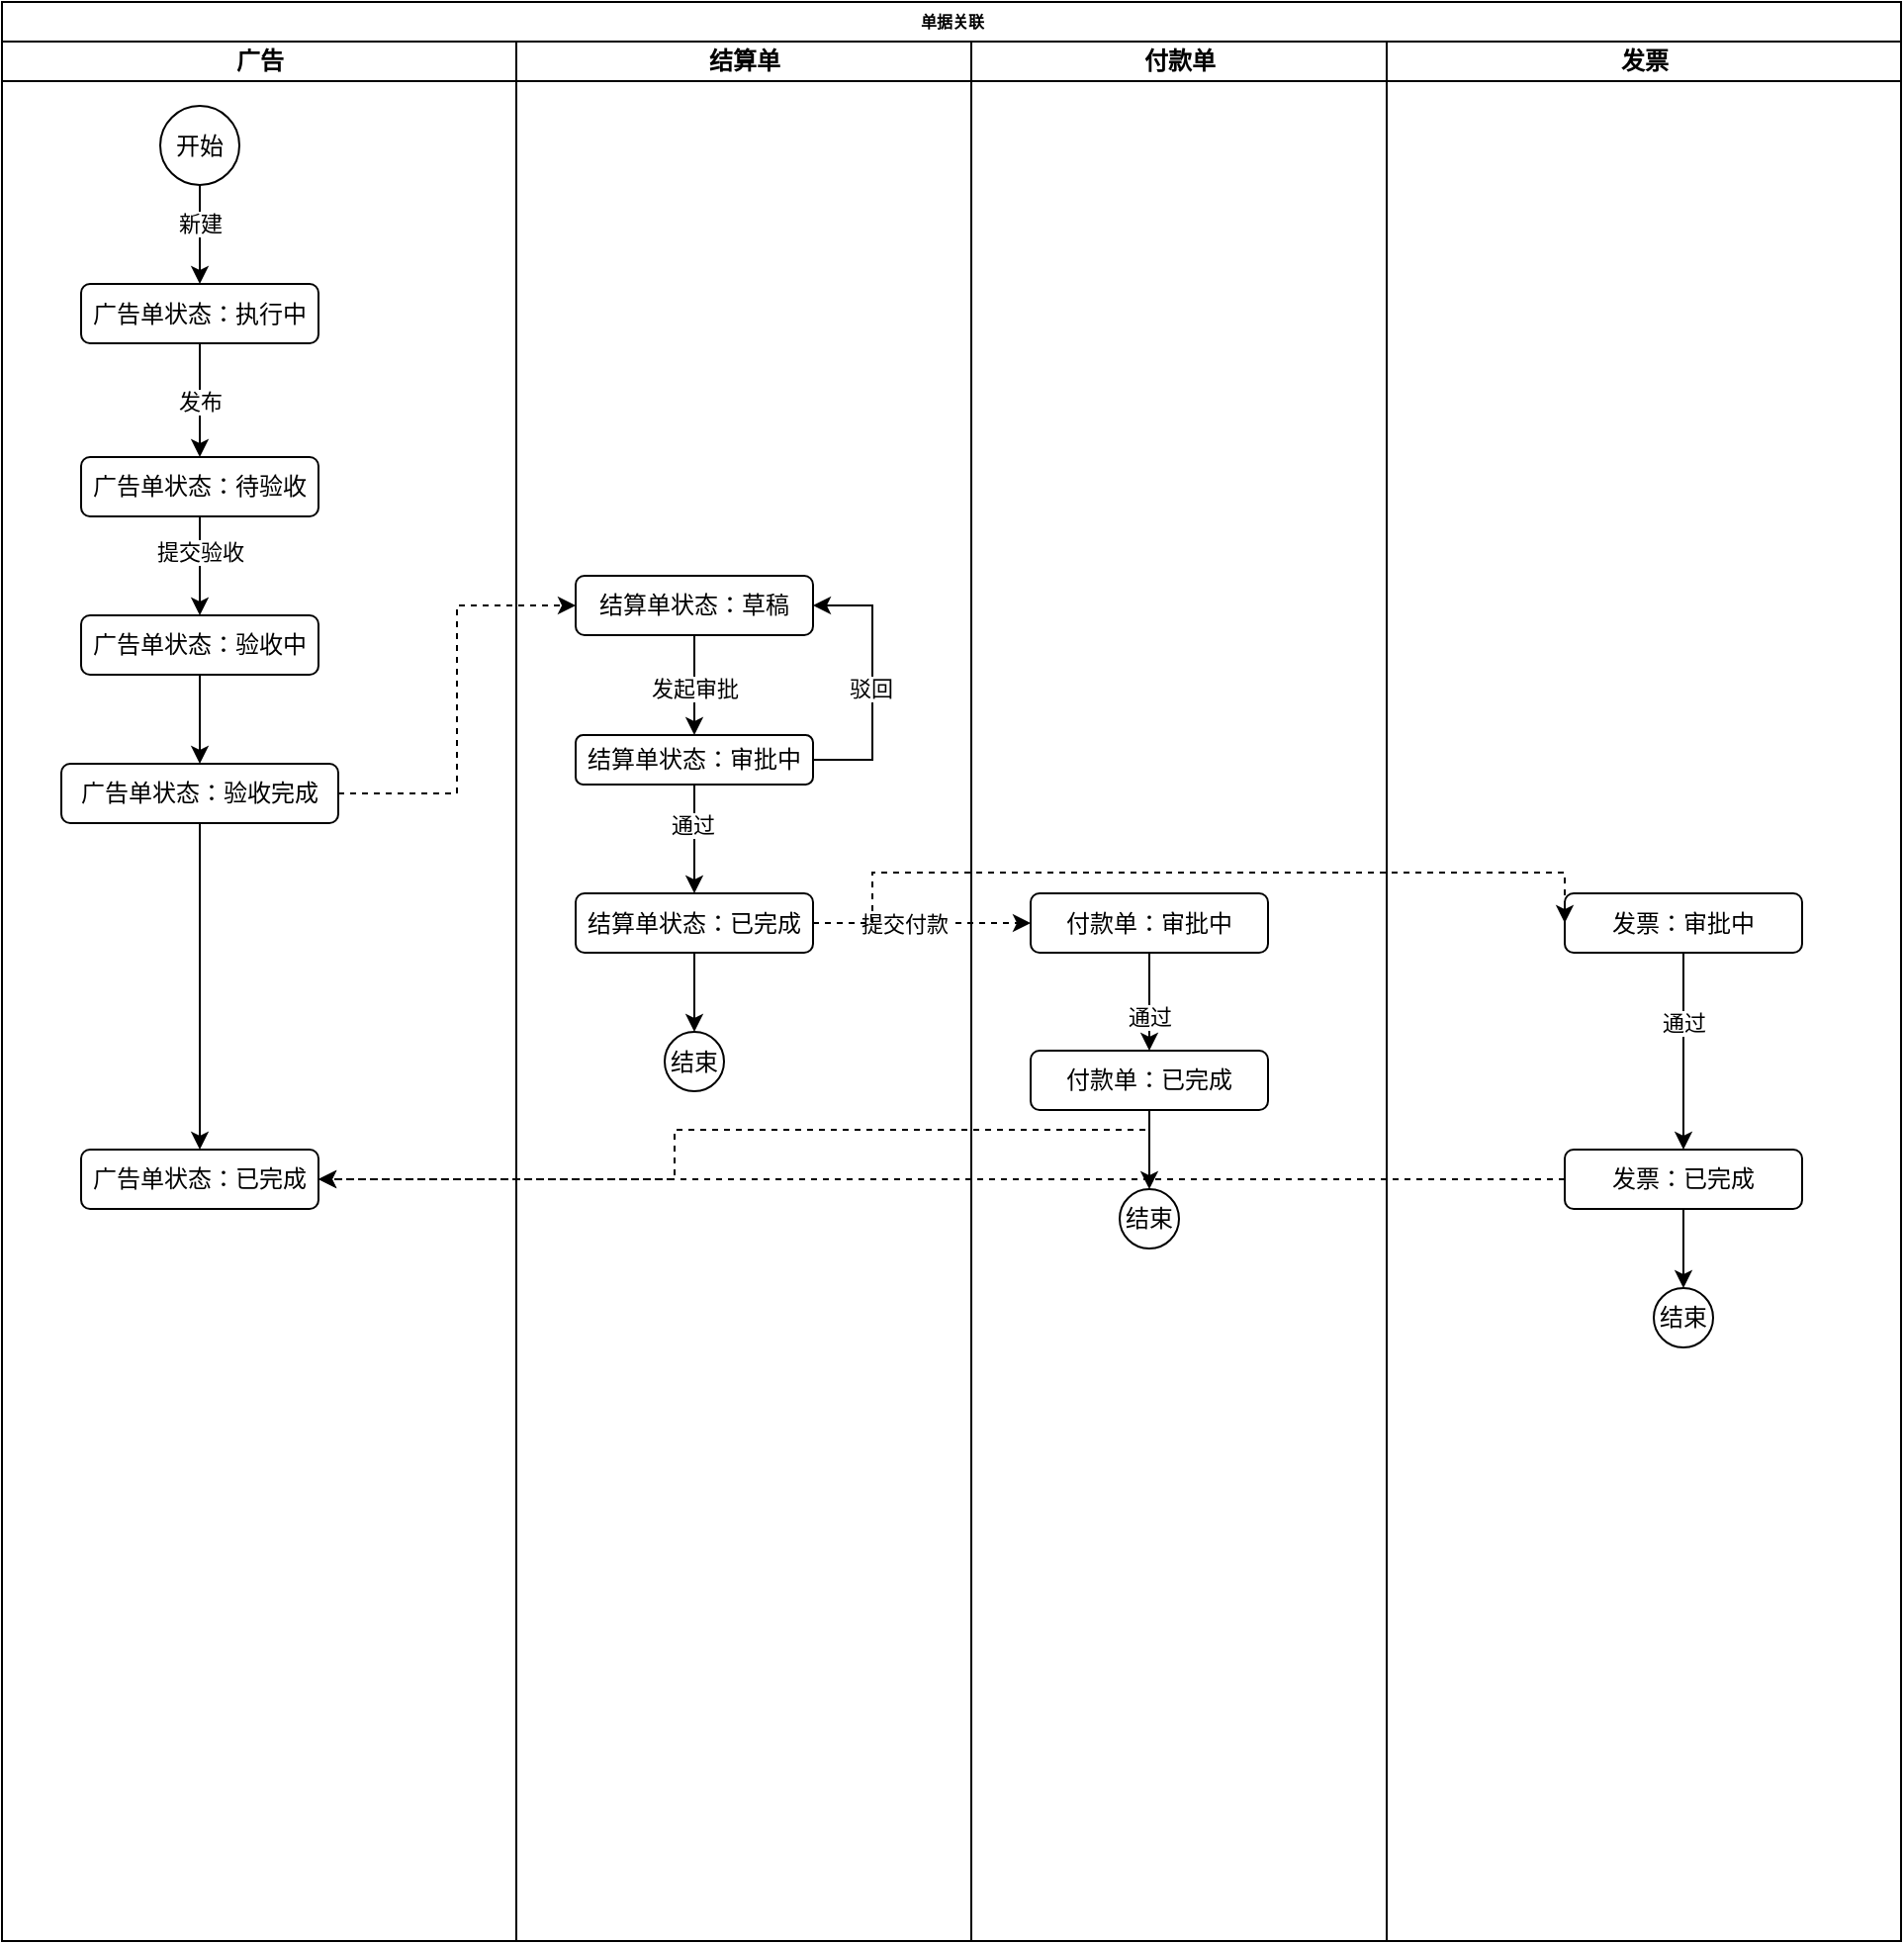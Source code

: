 <mxfile version="15.5.7" type="github">
  <diagram name="Page-1" id="74e2e168-ea6b-b213-b513-2b3c1d86103e">
    <mxGraphModel dx="1924" dy="1019" grid="1" gridSize="10" guides="1" tooltips="1" connect="1" arrows="1" fold="1" page="1" pageScale="1" pageWidth="1100" pageHeight="850" math="0" shadow="0">
      <root>
        <mxCell id="0" />
        <mxCell id="1" parent="0" />
        <mxCell id="77e6c97f196da883-1" value="单据关联" style="swimlane;html=1;childLayout=stackLayout;startSize=20;rounded=0;shadow=0;labelBackgroundColor=none;strokeWidth=1;fontFamily=Verdana;fontSize=8;align=center;" parent="1" vertex="1">
          <mxGeometry x="70" y="40" width="960" height="980" as="geometry" />
        </mxCell>
        <mxCell id="77e6c97f196da883-2" value="广告" style="swimlane;html=1;startSize=20;" parent="77e6c97f196da883-1" vertex="1">
          <mxGeometry y="20" width="260" height="960" as="geometry" />
        </mxCell>
        <mxCell id="aBmIKwotE1516bp-mT_H-89" value="开始" style="ellipse;whiteSpace=wrap;html=1;aspect=fixed;" parent="77e6c97f196da883-2" vertex="1">
          <mxGeometry x="80" y="32.5" width="40" height="40" as="geometry" />
        </mxCell>
        <mxCell id="aBmIKwotE1516bp-mT_H-92" value="广告单状态：执行中" style="rounded=1;whiteSpace=wrap;html=1;" parent="77e6c97f196da883-2" vertex="1">
          <mxGeometry x="40" y="122.5" width="120" height="30" as="geometry" />
        </mxCell>
        <mxCell id="aBmIKwotE1516bp-mT_H-87" style="edgeStyle=orthogonalEdgeStyle;rounded=0;orthogonalLoop=1;jettySize=auto;html=1;" parent="77e6c97f196da883-2" source="aBmIKwotE1516bp-mT_H-89" target="aBmIKwotE1516bp-mT_H-92" edge="1">
          <mxGeometry relative="1" as="geometry" />
        </mxCell>
        <mxCell id="aBmIKwotE1516bp-mT_H-88" value="新建" style="edgeLabel;html=1;align=center;verticalAlign=middle;resizable=0;points=[];" parent="aBmIKwotE1516bp-mT_H-87" vertex="1" connectable="0">
          <mxGeometry x="0.305" relative="1" as="geometry">
            <mxPoint y="-13" as="offset" />
          </mxGeometry>
        </mxCell>
        <mxCell id="fGOAJabwBnxniOqew7rS-19" style="edgeStyle=orthogonalEdgeStyle;rounded=0;orthogonalLoop=1;jettySize=auto;html=1;" edge="1" parent="77e6c97f196da883-2" source="aBmIKwotE1516bp-mT_H-96" target="fGOAJabwBnxniOqew7rS-18">
          <mxGeometry relative="1" as="geometry" />
        </mxCell>
        <mxCell id="fGOAJabwBnxniOqew7rS-23" value="提交验收" style="edgeLabel;html=1;align=center;verticalAlign=middle;resizable=0;points=[];" vertex="1" connectable="0" parent="fGOAJabwBnxniOqew7rS-19">
          <mxGeometry x="-0.271" relative="1" as="geometry">
            <mxPoint as="offset" />
          </mxGeometry>
        </mxCell>
        <mxCell id="aBmIKwotE1516bp-mT_H-96" value="广告单状态：待验收" style="whiteSpace=wrap;html=1;rounded=1;" parent="77e6c97f196da883-2" vertex="1">
          <mxGeometry x="40" y="210" width="120" height="30" as="geometry" />
        </mxCell>
        <mxCell id="aBmIKwotE1516bp-mT_H-90" value="" style="edgeStyle=orthogonalEdgeStyle;rounded=0;orthogonalLoop=1;jettySize=auto;html=1;" parent="77e6c97f196da883-2" source="aBmIKwotE1516bp-mT_H-92" target="aBmIKwotE1516bp-mT_H-96" edge="1">
          <mxGeometry relative="1" as="geometry" />
        </mxCell>
        <mxCell id="aBmIKwotE1516bp-mT_H-91" value="发布" style="edgeLabel;html=1;align=center;verticalAlign=middle;resizable=0;points=[];" parent="aBmIKwotE1516bp-mT_H-90" vertex="1" connectable="0">
          <mxGeometry x="-0.255" relative="1" as="geometry">
            <mxPoint y="8" as="offset" />
          </mxGeometry>
        </mxCell>
        <mxCell id="aBmIKwotE1516bp-mT_H-98" value="广告单状态：已完成" style="whiteSpace=wrap;html=1;rounded=1;" parent="77e6c97f196da883-2" vertex="1">
          <mxGeometry x="40" y="560" width="120" height="30" as="geometry" />
        </mxCell>
        <mxCell id="fGOAJabwBnxniOqew7rS-21" style="edgeStyle=orthogonalEdgeStyle;rounded=0;orthogonalLoop=1;jettySize=auto;html=1;" edge="1" parent="77e6c97f196da883-2" source="fGOAJabwBnxniOqew7rS-16" target="aBmIKwotE1516bp-mT_H-98">
          <mxGeometry relative="1" as="geometry" />
        </mxCell>
        <mxCell id="fGOAJabwBnxniOqew7rS-16" value="广告单状态：验收完成" style="whiteSpace=wrap;html=1;rounded=1;" vertex="1" parent="77e6c97f196da883-2">
          <mxGeometry x="30" y="365" width="140" height="30" as="geometry" />
        </mxCell>
        <mxCell id="fGOAJabwBnxniOqew7rS-20" style="edgeStyle=orthogonalEdgeStyle;rounded=0;orthogonalLoop=1;jettySize=auto;html=1;" edge="1" parent="77e6c97f196da883-2" source="fGOAJabwBnxniOqew7rS-18" target="fGOAJabwBnxniOqew7rS-16">
          <mxGeometry relative="1" as="geometry" />
        </mxCell>
        <mxCell id="fGOAJabwBnxniOqew7rS-18" value="广告单状态：验收中" style="whiteSpace=wrap;html=1;rounded=1;" vertex="1" parent="77e6c97f196da883-2">
          <mxGeometry x="40" y="290" width="120" height="30" as="geometry" />
        </mxCell>
        <mxCell id="77e6c97f196da883-3" value="结算单" style="swimlane;html=1;startSize=20;" parent="77e6c97f196da883-1" vertex="1">
          <mxGeometry x="260" y="20" width="230" height="960" as="geometry">
            <mxRectangle x="250" y="20" width="30" height="730" as="alternateBounds" />
          </mxGeometry>
        </mxCell>
        <mxCell id="aBmIKwotE1516bp-mT_H-120" value="" style="edgeStyle=orthogonalEdgeStyle;rounded=0;orthogonalLoop=1;jettySize=auto;html=1;" parent="77e6c97f196da883-3" source="aBmIKwotE1516bp-mT_H-122" target="aBmIKwotE1516bp-mT_H-127" edge="1">
          <mxGeometry relative="1" as="geometry" />
        </mxCell>
        <mxCell id="aBmIKwotE1516bp-mT_H-121" value="发起审批" style="edgeLabel;html=1;align=center;verticalAlign=middle;resizable=0;points=[];" parent="aBmIKwotE1516bp-mT_H-120" vertex="1" connectable="0">
          <mxGeometry x="-0.255" relative="1" as="geometry">
            <mxPoint y="8" as="offset" />
          </mxGeometry>
        </mxCell>
        <mxCell id="aBmIKwotE1516bp-mT_H-122" value="结算单状态：草稿" style="rounded=1;whiteSpace=wrap;html=1;" parent="77e6c97f196da883-3" vertex="1">
          <mxGeometry x="30" y="270" width="120" height="30" as="geometry" />
        </mxCell>
        <mxCell id="aBmIKwotE1516bp-mT_H-123" style="edgeStyle=orthogonalEdgeStyle;rounded=0;orthogonalLoop=1;jettySize=auto;html=1;" parent="77e6c97f196da883-3" source="aBmIKwotE1516bp-mT_H-127" target="aBmIKwotE1516bp-mT_H-129" edge="1">
          <mxGeometry relative="1" as="geometry" />
        </mxCell>
        <mxCell id="aBmIKwotE1516bp-mT_H-124" value="通过" style="edgeLabel;html=1;align=center;verticalAlign=middle;resizable=0;points=[];" parent="aBmIKwotE1516bp-mT_H-123" vertex="1" connectable="0">
          <mxGeometry x="-0.275" y="-1" relative="1" as="geometry">
            <mxPoint as="offset" />
          </mxGeometry>
        </mxCell>
        <mxCell id="aBmIKwotE1516bp-mT_H-125" style="edgeStyle=orthogonalEdgeStyle;rounded=0;orthogonalLoop=1;jettySize=auto;html=1;entryX=1;entryY=0.5;entryDx=0;entryDy=0;" parent="77e6c97f196da883-3" source="aBmIKwotE1516bp-mT_H-127" target="aBmIKwotE1516bp-mT_H-122" edge="1">
          <mxGeometry relative="1" as="geometry">
            <Array as="points">
              <mxPoint x="180" y="363" />
              <mxPoint x="180" y="285" />
            </Array>
          </mxGeometry>
        </mxCell>
        <mxCell id="aBmIKwotE1516bp-mT_H-126" value="驳回" style="edgeLabel;html=1;align=center;verticalAlign=middle;resizable=0;points=[];" parent="aBmIKwotE1516bp-mT_H-125" vertex="1" connectable="0">
          <mxGeometry x="-0.194" y="1" relative="1" as="geometry">
            <mxPoint y="-11" as="offset" />
          </mxGeometry>
        </mxCell>
        <mxCell id="aBmIKwotE1516bp-mT_H-127" value="结算单状态：审批中" style="whiteSpace=wrap;html=1;rounded=1;" parent="77e6c97f196da883-3" vertex="1">
          <mxGeometry x="30" y="350.5" width="120" height="25" as="geometry" />
        </mxCell>
        <mxCell id="aBmIKwotE1516bp-mT_H-128" style="edgeStyle=orthogonalEdgeStyle;rounded=0;orthogonalLoop=1;jettySize=auto;html=1;entryX=0.5;entryY=0;entryDx=0;entryDy=0;" parent="77e6c97f196da883-3" source="aBmIKwotE1516bp-mT_H-129" target="aBmIKwotE1516bp-mT_H-130" edge="1">
          <mxGeometry relative="1" as="geometry" />
        </mxCell>
        <mxCell id="aBmIKwotE1516bp-mT_H-129" value="结算单状态：已完成" style="whiteSpace=wrap;html=1;rounded=1;" parent="77e6c97f196da883-3" vertex="1">
          <mxGeometry x="30" y="430.5" width="120" height="30" as="geometry" />
        </mxCell>
        <mxCell id="aBmIKwotE1516bp-mT_H-130" value="结束" style="ellipse;whiteSpace=wrap;html=1;aspect=fixed;" parent="77e6c97f196da883-3" vertex="1">
          <mxGeometry x="75" y="500.5" width="30" height="30" as="geometry" />
        </mxCell>
        <mxCell id="aBmIKwotE1516bp-mT_H-197" style="edgeStyle=orthogonalEdgeStyle;curved=0;rounded=1;sketch=0;orthogonalLoop=1;jettySize=auto;html=1;dashed=1;" parent="77e6c97f196da883-1" source="aBmIKwotE1516bp-mT_H-129" target="aBmIKwotE1516bp-mT_H-183" edge="1">
          <mxGeometry relative="1" as="geometry" />
        </mxCell>
        <mxCell id="fGOAJabwBnxniOqew7rS-13" value="提交付款" style="edgeLabel;html=1;align=center;verticalAlign=middle;resizable=0;points=[];" vertex="1" connectable="0" parent="aBmIKwotE1516bp-mT_H-197">
          <mxGeometry x="-0.172" relative="1" as="geometry">
            <mxPoint as="offset" />
          </mxGeometry>
        </mxCell>
        <mxCell id="aBmIKwotE1516bp-mT_H-145" value="付款单" style="swimlane;html=1;startSize=20;" parent="77e6c97f196da883-1" vertex="1">
          <mxGeometry x="490" y="20" width="210" height="960" as="geometry" />
        </mxCell>
        <mxCell id="aBmIKwotE1516bp-mT_H-193" style="edgeStyle=orthogonalEdgeStyle;curved=0;rounded=1;sketch=0;orthogonalLoop=1;jettySize=auto;html=1;" parent="aBmIKwotE1516bp-mT_H-145" source="aBmIKwotE1516bp-mT_H-183" target="aBmIKwotE1516bp-mT_H-190" edge="1">
          <mxGeometry relative="1" as="geometry" />
        </mxCell>
        <mxCell id="aBmIKwotE1516bp-mT_H-194" value="通过" style="edgeLabel;html=1;align=center;verticalAlign=middle;resizable=0;points=[];" parent="aBmIKwotE1516bp-mT_H-193" vertex="1" connectable="0">
          <mxGeometry x="0.294" relative="1" as="geometry">
            <mxPoint as="offset" />
          </mxGeometry>
        </mxCell>
        <mxCell id="aBmIKwotE1516bp-mT_H-183" value="付款单：审批中" style="rounded=1;whiteSpace=wrap;html=1;" parent="aBmIKwotE1516bp-mT_H-145" vertex="1">
          <mxGeometry x="30" y="430.5" width="120" height="30" as="geometry" />
        </mxCell>
        <mxCell id="aBmIKwotE1516bp-mT_H-190" value="付款单：已完成" style="whiteSpace=wrap;html=1;rounded=1;" parent="aBmIKwotE1516bp-mT_H-145" vertex="1">
          <mxGeometry x="30" y="510" width="120" height="30" as="geometry" />
        </mxCell>
        <mxCell id="aBmIKwotE1516bp-mT_H-191" value="结束" style="ellipse;whiteSpace=wrap;html=1;aspect=fixed;" parent="aBmIKwotE1516bp-mT_H-145" vertex="1">
          <mxGeometry x="75" y="580" width="30" height="30" as="geometry" />
        </mxCell>
        <mxCell id="aBmIKwotE1516bp-mT_H-189" style="edgeStyle=orthogonalEdgeStyle;rounded=0;orthogonalLoop=1;jettySize=auto;html=1;entryX=0.5;entryY=0;entryDx=0;entryDy=0;" parent="aBmIKwotE1516bp-mT_H-145" source="aBmIKwotE1516bp-mT_H-190" target="aBmIKwotE1516bp-mT_H-191" edge="1">
          <mxGeometry relative="1" as="geometry" />
        </mxCell>
        <mxCell id="77e6c97f196da883-5" value="发票" style="swimlane;html=1;startSize=20;" parent="77e6c97f196da883-1" vertex="1">
          <mxGeometry x="700" y="20" width="260" height="960" as="geometry">
            <mxRectangle x="650" y="20" width="30" height="730" as="alternateBounds" />
          </mxGeometry>
        </mxCell>
        <mxCell id="aBmIKwotE1516bp-mT_H-205" style="edgeStyle=orthogonalEdgeStyle;curved=0;rounded=1;sketch=0;orthogonalLoop=1;jettySize=auto;html=1;entryX=0.5;entryY=0;entryDx=0;entryDy=0;" parent="77e6c97f196da883-5" source="aBmIKwotE1516bp-mT_H-201" target="aBmIKwotE1516bp-mT_H-203" edge="1">
          <mxGeometry relative="1" as="geometry" />
        </mxCell>
        <mxCell id="aBmIKwotE1516bp-mT_H-206" value="通过" style="edgeLabel;html=1;align=center;verticalAlign=middle;resizable=0;points=[];" parent="aBmIKwotE1516bp-mT_H-205" vertex="1" connectable="0">
          <mxGeometry x="-0.295" relative="1" as="geometry">
            <mxPoint as="offset" />
          </mxGeometry>
        </mxCell>
        <mxCell id="aBmIKwotE1516bp-mT_H-201" value="发票：审批中" style="rounded=1;whiteSpace=wrap;html=1;" parent="77e6c97f196da883-5" vertex="1">
          <mxGeometry x="90" y="430.5" width="120" height="30" as="geometry" />
        </mxCell>
        <mxCell id="aBmIKwotE1516bp-mT_H-208" style="edgeStyle=orthogonalEdgeStyle;curved=0;rounded=1;sketch=0;orthogonalLoop=1;jettySize=auto;html=1;entryX=0.5;entryY=0;entryDx=0;entryDy=0;" parent="77e6c97f196da883-5" source="aBmIKwotE1516bp-mT_H-203" target="aBmIKwotE1516bp-mT_H-207" edge="1">
          <mxGeometry relative="1" as="geometry" />
        </mxCell>
        <mxCell id="aBmIKwotE1516bp-mT_H-203" value="发票：已完成" style="rounded=1;whiteSpace=wrap;html=1;" parent="77e6c97f196da883-5" vertex="1">
          <mxGeometry x="90" y="560" width="120" height="30" as="geometry" />
        </mxCell>
        <mxCell id="aBmIKwotE1516bp-mT_H-207" value="结束" style="ellipse;whiteSpace=wrap;html=1;aspect=fixed;" parent="77e6c97f196da883-5" vertex="1">
          <mxGeometry x="135" y="630" width="30" height="30" as="geometry" />
        </mxCell>
        <mxCell id="fGOAJabwBnxniOqew7rS-9" style="edgeStyle=orthogonalEdgeStyle;rounded=0;orthogonalLoop=1;jettySize=auto;html=1;entryX=0;entryY=0.5;entryDx=0;entryDy=0;dashed=1;" edge="1" parent="77e6c97f196da883-1" source="aBmIKwotE1516bp-mT_H-129" target="aBmIKwotE1516bp-mT_H-201">
          <mxGeometry relative="1" as="geometry">
            <Array as="points">
              <mxPoint x="440" y="465" />
              <mxPoint x="440" y="440" />
              <mxPoint x="790" y="440" />
            </Array>
          </mxGeometry>
        </mxCell>
        <mxCell id="fGOAJabwBnxniOqew7rS-22" style="edgeStyle=orthogonalEdgeStyle;rounded=0;orthogonalLoop=1;jettySize=auto;html=1;entryX=1;entryY=0.5;entryDx=0;entryDy=0;dashed=1;" edge="1" parent="77e6c97f196da883-1" source="aBmIKwotE1516bp-mT_H-203" target="aBmIKwotE1516bp-mT_H-98">
          <mxGeometry relative="1" as="geometry" />
        </mxCell>
        <mxCell id="fGOAJabwBnxniOqew7rS-24" style="edgeStyle=orthogonalEdgeStyle;rounded=0;orthogonalLoop=1;jettySize=auto;html=1;entryX=0;entryY=0.5;entryDx=0;entryDy=0;dashed=1;" edge="1" parent="77e6c97f196da883-1" source="fGOAJabwBnxniOqew7rS-16" target="aBmIKwotE1516bp-mT_H-122">
          <mxGeometry relative="1" as="geometry" />
        </mxCell>
        <mxCell id="fGOAJabwBnxniOqew7rS-28" style="edgeStyle=orthogonalEdgeStyle;rounded=0;orthogonalLoop=1;jettySize=auto;html=1;entryX=1;entryY=0.5;entryDx=0;entryDy=0;dashed=1;" edge="1" parent="77e6c97f196da883-1" source="aBmIKwotE1516bp-mT_H-190" target="aBmIKwotE1516bp-mT_H-98">
          <mxGeometry relative="1" as="geometry">
            <Array as="points">
              <mxPoint x="580" y="570" />
              <mxPoint x="340" y="570" />
              <mxPoint x="340" y="595" />
            </Array>
          </mxGeometry>
        </mxCell>
      </root>
    </mxGraphModel>
  </diagram>
</mxfile>
